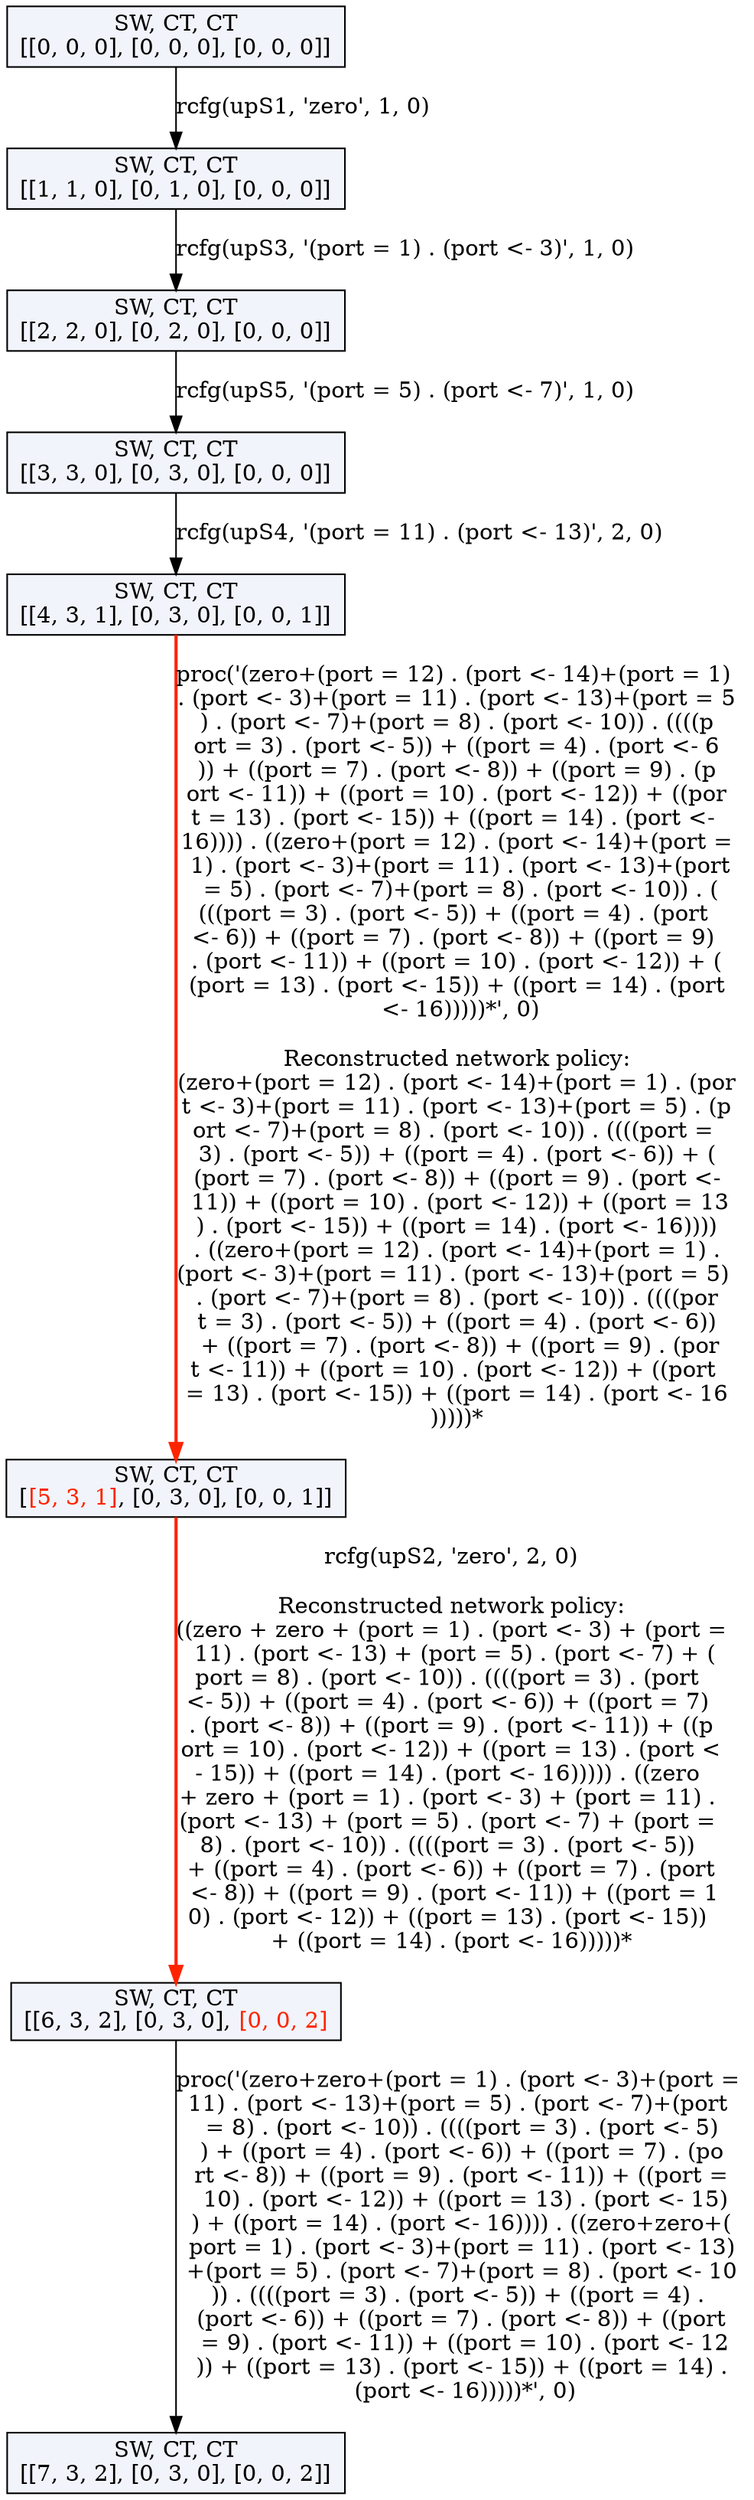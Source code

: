 digraph g {
n0 [label=<SW, CT, CT<br/>[[0, 0, 0], [0, 0, 0], [0, 0, 0]]>, shape=rectangle, style=filled, fillcolor="#F2F4FB"];
n1 [label=<SW, CT, CT<br/>[[1, 1, 0], [0, 1, 0], [0, 0, 0]]>, shape=rectangle, style=filled, fillcolor="#F2F4FB"];
n0 -> n1 [label="rcfg(upS1, 'zero', 1, 0)", color="#000000", penwidth=1.0];
n2 [label=<SW, CT, CT<br/>[[2, 2, 0], [0, 2, 0], [0, 0, 0]]>, shape=rectangle, style=filled, fillcolor="#F2F4FB"];
n1 -> n2 [label="rcfg(upS3, '(port = 1) . (port <- 3)', 1, 0)", color="#000000", penwidth=1.0];
n3 [label=<SW, CT, CT<br/>[[3, 3, 0], [0, 3, 0], [0, 0, 0]]>, shape=rectangle, style=filled, fillcolor="#F2F4FB"];
n2 -> n3 [label="rcfg(upS5, '(port = 5) . (port <- 7)', 1, 0)", color="#000000", penwidth=1.0];
n4 [label=<SW, CT, CT<br/>[[4, 3, 1], [0, 3, 0], [0, 0, 1]]>, shape=rectangle, style=filled, fillcolor="#F2F4FB"];
n3 -> n4 [label="rcfg(upS4, '(port = 11) . (port <- 13)', 2, 0)", color="#000000", penwidth=1.0];
n5 [label=<SW, CT, CT<br/>[<font color="#FF2400">[5, 3, 1]</font>, [0, 3, 0], [0, 0, 1]]>, shape=rectangle, style=filled, fillcolor="#F2F4FB"];
n4 -> n5 [label="proc('(zero+(port = 12) . (port <- 14)+(port = 1) 
. (port <- 3)+(port = 11) . (port <- 13)+(port = 5
) . (port <- 7)+(port = 8) . (port <- 10)) . ((((p
ort = 3) . (port <- 5)) + ((port = 4) . (port <- 6
)) + ((port = 7) . (port <- 8)) + ((port = 9) . (p
ort <- 11)) + ((port = 10) . (port <- 12)) + ((por
t = 13) . (port <- 15)) + ((port = 14) . (port <- 
16)))) . ((zero+(port = 12) . (port <- 14)+(port =
 1) . (port <- 3)+(port = 11) . (port <- 13)+(port
 = 5) . (port <- 7)+(port = 8) . (port <- 10)) . (
(((port = 3) . (port <- 5)) + ((port = 4) . (port 
<- 6)) + ((port = 7) . (port <- 8)) + ((port = 9) 
. (port <- 11)) + ((port = 10) . (port <- 12)) + (
(port = 13) . (port <- 15)) + ((port = 14) . (port
 <- 16)))))*', 0)

Reconstructed network policy:
(zero+(port = 12) . (port <- 14)+(port = 1) . (por
t <- 3)+(port = 11) . (port <- 13)+(port = 5) . (p
ort <- 7)+(port = 8) . (port <- 10)) . ((((port = 
3) . (port <- 5)) + ((port = 4) . (port <- 6)) + (
(port = 7) . (port <- 8)) + ((port = 9) . (port <-
 11)) + ((port = 10) . (port <- 12)) + ((port = 13
) . (port <- 15)) + ((port = 14) . (port <- 16))))
 . ((zero+(port = 12) . (port <- 14)+(port = 1) . 
(port <- 3)+(port = 11) . (port <- 13)+(port = 5) 
. (port <- 7)+(port = 8) . (port <- 10)) . ((((por
t = 3) . (port <- 5)) + ((port = 4) . (port <- 6))
 + ((port = 7) . (port <- 8)) + ((port = 9) . (por
t <- 11)) + ((port = 10) . (port <- 12)) + ((port 
= 13) . (port <- 15)) + ((port = 14) . (port <- 16
)))))*", color="#FF2400", penwidth=2.0];
n6 [label=<SW, CT, CT<br/>[[6, 3, 2], [0, 3, 0], <font color="#FF2400">[0, 0, 2]</font>]>, shape=rectangle, style=filled, fillcolor="#F2F4FB"];
n5 -> n6 [label="rcfg(upS2, 'zero', 2, 0)

Reconstructed network policy:
((zero + zero + (port = 1) . (port <- 3) + (port =
 11) . (port <- 13) + (port = 5) . (port <- 7) + (
port = 8) . (port <- 10)) . ((((port = 3) . (port 
<- 5)) + ((port = 4) . (port <- 6)) + ((port = 7) 
. (port <- 8)) + ((port = 9) . (port <- 11)) + ((p
ort = 10) . (port <- 12)) + ((port = 13) . (port <
- 15)) + ((port = 14) . (port <- 16))))) . ((zero 
+ zero + (port = 1) . (port <- 3) + (port = 11) . 
(port <- 13) + (port = 5) . (port <- 7) + (port = 
8) . (port <- 10)) . ((((port = 3) . (port <- 5)) 
+ ((port = 4) . (port <- 6)) + ((port = 7) . (port
 <- 8)) + ((port = 9) . (port <- 11)) + ((port = 1
0) . (port <- 12)) + ((port = 13) . (port <- 15)) 
+ ((port = 14) . (port <- 16)))))*", color="#FF2400", penwidth=2.0];
n7 [label=<SW, CT, CT<br/>[[7, 3, 2], [0, 3, 0], [0, 0, 2]]>, shape=rectangle, style=filled, fillcolor="#F2F4FB"];
n6 -> n7 [label="proc('(zero+zero+(port = 1) . (port <- 3)+(port = 
11) . (port <- 13)+(port = 5) . (port <- 7)+(port 
= 8) . (port <- 10)) . ((((port = 3) . (port <- 5)
) + ((port = 4) . (port <- 6)) + ((port = 7) . (po
rt <- 8)) + ((port = 9) . (port <- 11)) + ((port =
 10) . (port <- 12)) + ((port = 13) . (port <- 15)
) + ((port = 14) . (port <- 16)))) . ((zero+zero+(
port = 1) . (port <- 3)+(port = 11) . (port <- 13)
+(port = 5) . (port <- 7)+(port = 8) . (port <- 10
)) . ((((port = 3) . (port <- 5)) + ((port = 4) . 
(port <- 6)) + ((port = 7) . (port <- 8)) + ((port
 = 9) . (port <- 11)) + ((port = 10) . (port <- 12
)) + ((port = 13) . (port <- 15)) + ((port = 14) .
 (port <- 16)))))*', 0)", color="#000000", penwidth=1.0];
}